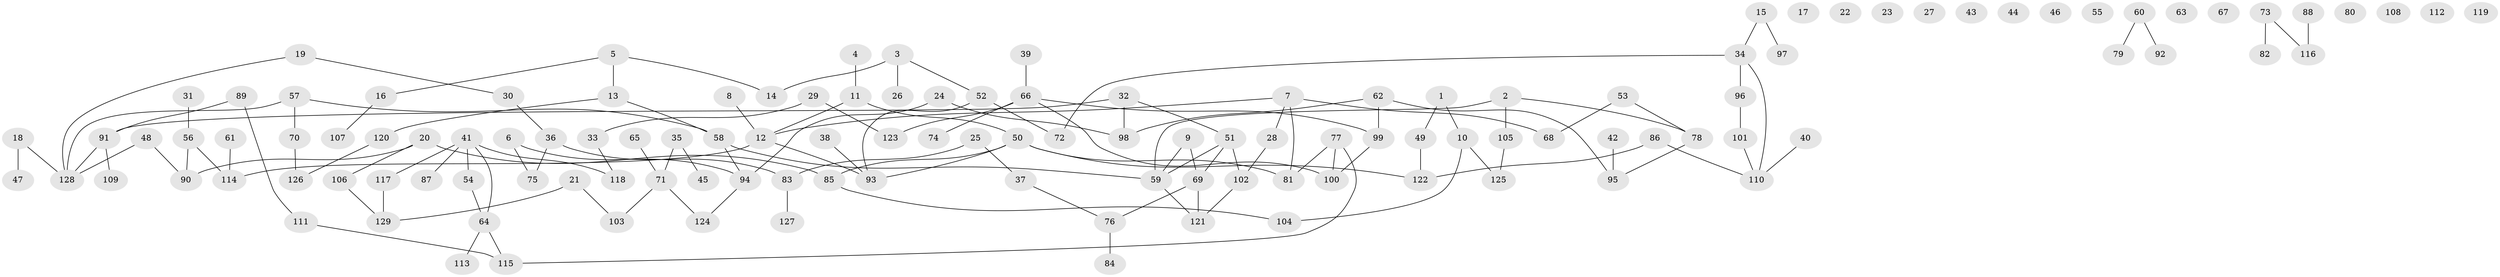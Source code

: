// Generated by graph-tools (version 1.1) at 2025/38/03/09/25 04:38:47]
// undirected, 129 vertices, 138 edges
graph export_dot {
graph [start="1"]
  node [color=gray90,style=filled];
  1;
  2;
  3;
  4;
  5;
  6;
  7;
  8;
  9;
  10;
  11;
  12;
  13;
  14;
  15;
  16;
  17;
  18;
  19;
  20;
  21;
  22;
  23;
  24;
  25;
  26;
  27;
  28;
  29;
  30;
  31;
  32;
  33;
  34;
  35;
  36;
  37;
  38;
  39;
  40;
  41;
  42;
  43;
  44;
  45;
  46;
  47;
  48;
  49;
  50;
  51;
  52;
  53;
  54;
  55;
  56;
  57;
  58;
  59;
  60;
  61;
  62;
  63;
  64;
  65;
  66;
  67;
  68;
  69;
  70;
  71;
  72;
  73;
  74;
  75;
  76;
  77;
  78;
  79;
  80;
  81;
  82;
  83;
  84;
  85;
  86;
  87;
  88;
  89;
  90;
  91;
  92;
  93;
  94;
  95;
  96;
  97;
  98;
  99;
  100;
  101;
  102;
  103;
  104;
  105;
  106;
  107;
  108;
  109;
  110;
  111;
  112;
  113;
  114;
  115;
  116;
  117;
  118;
  119;
  120;
  121;
  122;
  123;
  124;
  125;
  126;
  127;
  128;
  129;
  1 -- 10;
  1 -- 49;
  2 -- 59;
  2 -- 78;
  2 -- 105;
  3 -- 14;
  3 -- 26;
  3 -- 52;
  4 -- 11;
  5 -- 13;
  5 -- 14;
  5 -- 16;
  6 -- 75;
  6 -- 94;
  7 -- 12;
  7 -- 28;
  7 -- 68;
  7 -- 81;
  8 -- 12;
  9 -- 59;
  9 -- 69;
  10 -- 104;
  10 -- 125;
  11 -- 12;
  11 -- 50;
  12 -- 93;
  12 -- 114;
  13 -- 58;
  13 -- 120;
  15 -- 34;
  15 -- 97;
  16 -- 107;
  18 -- 47;
  18 -- 128;
  19 -- 30;
  19 -- 128;
  20 -- 85;
  20 -- 90;
  20 -- 106;
  21 -- 103;
  21 -- 129;
  24 -- 94;
  24 -- 98;
  25 -- 37;
  25 -- 83;
  28 -- 102;
  29 -- 33;
  29 -- 123;
  30 -- 36;
  31 -- 56;
  32 -- 51;
  32 -- 91;
  32 -- 98;
  33 -- 118;
  34 -- 72;
  34 -- 96;
  34 -- 110;
  35 -- 45;
  35 -- 71;
  36 -- 75;
  36 -- 83;
  37 -- 76;
  38 -- 93;
  39 -- 66;
  40 -- 110;
  41 -- 54;
  41 -- 64;
  41 -- 87;
  41 -- 117;
  41 -- 118;
  42 -- 95;
  48 -- 90;
  48 -- 128;
  49 -- 122;
  50 -- 81;
  50 -- 85;
  50 -- 93;
  50 -- 122;
  51 -- 59;
  51 -- 69;
  51 -- 102;
  52 -- 72;
  52 -- 93;
  53 -- 68;
  53 -- 78;
  54 -- 64;
  56 -- 90;
  56 -- 114;
  57 -- 58;
  57 -- 70;
  57 -- 128;
  58 -- 59;
  58 -- 94;
  59 -- 121;
  60 -- 79;
  60 -- 92;
  61 -- 114;
  62 -- 95;
  62 -- 98;
  62 -- 99;
  64 -- 113;
  64 -- 115;
  65 -- 71;
  66 -- 74;
  66 -- 99;
  66 -- 100;
  66 -- 123;
  69 -- 76;
  69 -- 121;
  70 -- 126;
  71 -- 103;
  71 -- 124;
  73 -- 82;
  73 -- 116;
  76 -- 84;
  77 -- 81;
  77 -- 100;
  77 -- 115;
  78 -- 95;
  83 -- 127;
  85 -- 104;
  86 -- 110;
  86 -- 122;
  88 -- 116;
  89 -- 91;
  89 -- 111;
  91 -- 109;
  91 -- 128;
  94 -- 124;
  96 -- 101;
  99 -- 100;
  101 -- 110;
  102 -- 121;
  105 -- 125;
  106 -- 129;
  111 -- 115;
  117 -- 129;
  120 -- 126;
}
